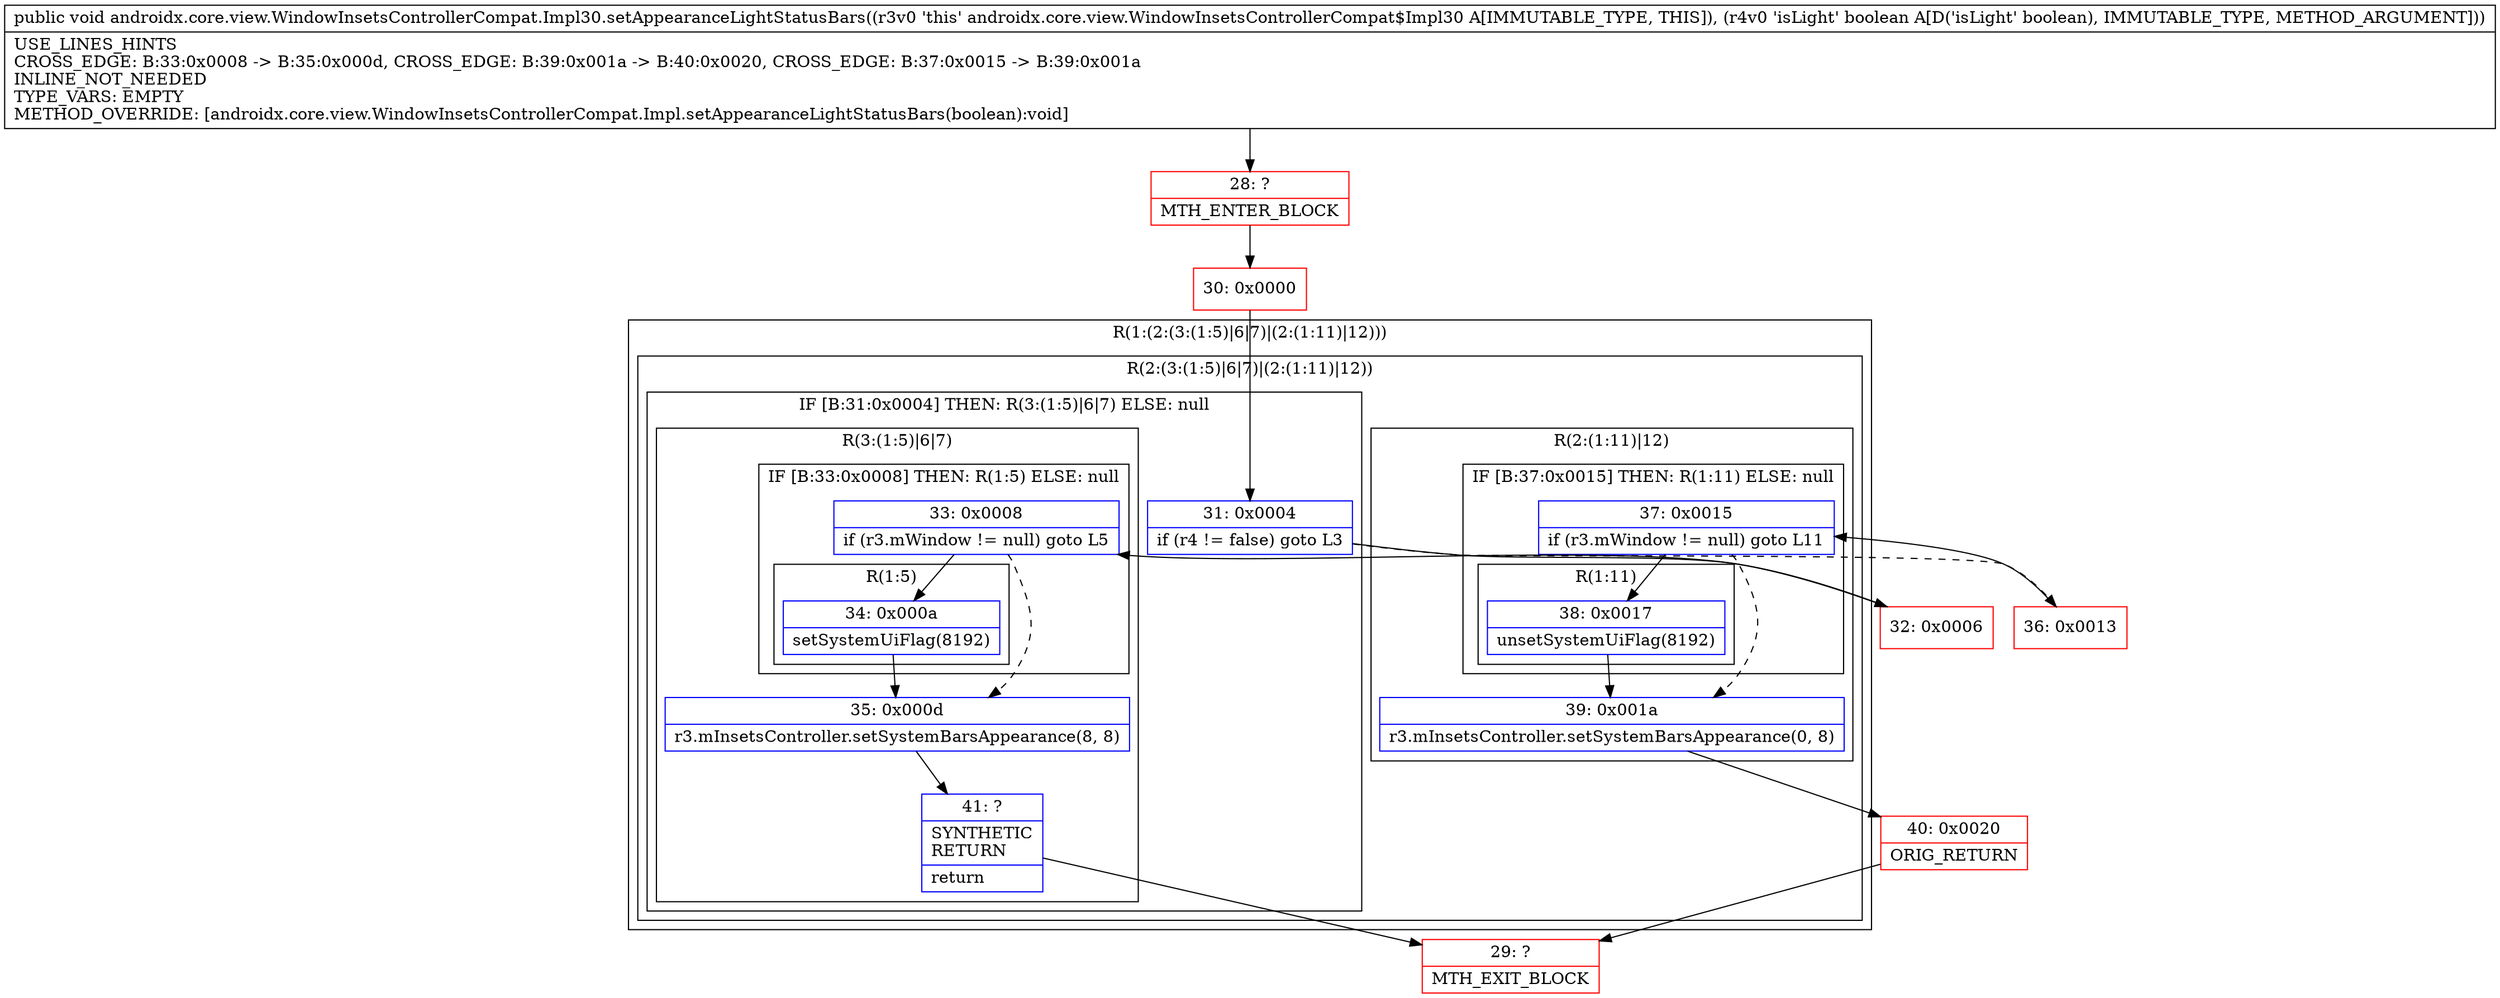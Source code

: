 digraph "CFG forandroidx.core.view.WindowInsetsControllerCompat.Impl30.setAppearanceLightStatusBars(Z)V" {
subgraph cluster_Region_448813520 {
label = "R(1:(2:(3:(1:5)|6|7)|(2:(1:11)|12)))";
node [shape=record,color=blue];
subgraph cluster_Region_760972607 {
label = "R(2:(3:(1:5)|6|7)|(2:(1:11)|12))";
node [shape=record,color=blue];
subgraph cluster_IfRegion_1996270390 {
label = "IF [B:31:0x0004] THEN: R(3:(1:5)|6|7) ELSE: null";
node [shape=record,color=blue];
Node_31 [shape=record,label="{31\:\ 0x0004|if (r4 != false) goto L3\l}"];
subgraph cluster_Region_16899447 {
label = "R(3:(1:5)|6|7)";
node [shape=record,color=blue];
subgraph cluster_IfRegion_429328990 {
label = "IF [B:33:0x0008] THEN: R(1:5) ELSE: null";
node [shape=record,color=blue];
Node_33 [shape=record,label="{33\:\ 0x0008|if (r3.mWindow != null) goto L5\l}"];
subgraph cluster_Region_1754535470 {
label = "R(1:5)";
node [shape=record,color=blue];
Node_34 [shape=record,label="{34\:\ 0x000a|setSystemUiFlag(8192)\l}"];
}
}
Node_35 [shape=record,label="{35\:\ 0x000d|r3.mInsetsController.setSystemBarsAppearance(8, 8)\l}"];
Node_41 [shape=record,label="{41\:\ ?|SYNTHETIC\lRETURN\l|return\l}"];
}
}
subgraph cluster_Region_2065872145 {
label = "R(2:(1:11)|12)";
node [shape=record,color=blue];
subgraph cluster_IfRegion_1959208295 {
label = "IF [B:37:0x0015] THEN: R(1:11) ELSE: null";
node [shape=record,color=blue];
Node_37 [shape=record,label="{37\:\ 0x0015|if (r3.mWindow != null) goto L11\l}"];
subgraph cluster_Region_1428358235 {
label = "R(1:11)";
node [shape=record,color=blue];
Node_38 [shape=record,label="{38\:\ 0x0017|unsetSystemUiFlag(8192)\l}"];
}
}
Node_39 [shape=record,label="{39\:\ 0x001a|r3.mInsetsController.setSystemBarsAppearance(0, 8)\l}"];
}
}
}
Node_28 [shape=record,color=red,label="{28\:\ ?|MTH_ENTER_BLOCK\l}"];
Node_30 [shape=record,color=red,label="{30\:\ 0x0000}"];
Node_32 [shape=record,color=red,label="{32\:\ 0x0006}"];
Node_29 [shape=record,color=red,label="{29\:\ ?|MTH_EXIT_BLOCK\l}"];
Node_36 [shape=record,color=red,label="{36\:\ 0x0013}"];
Node_40 [shape=record,color=red,label="{40\:\ 0x0020|ORIG_RETURN\l}"];
MethodNode[shape=record,label="{public void androidx.core.view.WindowInsetsControllerCompat.Impl30.setAppearanceLightStatusBars((r3v0 'this' androidx.core.view.WindowInsetsControllerCompat$Impl30 A[IMMUTABLE_TYPE, THIS]), (r4v0 'isLight' boolean A[D('isLight' boolean), IMMUTABLE_TYPE, METHOD_ARGUMENT]))  | USE_LINES_HINTS\lCROSS_EDGE: B:33:0x0008 \-\> B:35:0x000d, CROSS_EDGE: B:39:0x001a \-\> B:40:0x0020, CROSS_EDGE: B:37:0x0015 \-\> B:39:0x001a\lINLINE_NOT_NEEDED\lTYPE_VARS: EMPTY\lMETHOD_OVERRIDE: [androidx.core.view.WindowInsetsControllerCompat.Impl.setAppearanceLightStatusBars(boolean):void]\l}"];
MethodNode -> Node_28;Node_31 -> Node_32;
Node_31 -> Node_36[style=dashed];
Node_33 -> Node_34;
Node_33 -> Node_35[style=dashed];
Node_34 -> Node_35;
Node_35 -> Node_41;
Node_41 -> Node_29;
Node_37 -> Node_38;
Node_37 -> Node_39[style=dashed];
Node_38 -> Node_39;
Node_39 -> Node_40;
Node_28 -> Node_30;
Node_30 -> Node_31;
Node_32 -> Node_33;
Node_36 -> Node_37;
Node_40 -> Node_29;
}


